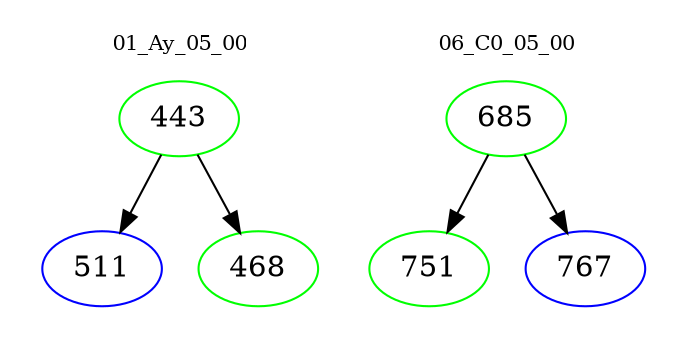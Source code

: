 digraph{
subgraph cluster_0 {
color = white
label = "01_Ay_05_00";
fontsize=10;
T0_443 [label="443", color="green"]
T0_443 -> T0_511 [color="black"]
T0_511 [label="511", color="blue"]
T0_443 -> T0_468 [color="black"]
T0_468 [label="468", color="green"]
}
subgraph cluster_1 {
color = white
label = "06_C0_05_00";
fontsize=10;
T1_685 [label="685", color="green"]
T1_685 -> T1_751 [color="black"]
T1_751 [label="751", color="green"]
T1_685 -> T1_767 [color="black"]
T1_767 [label="767", color="blue"]
}
}
